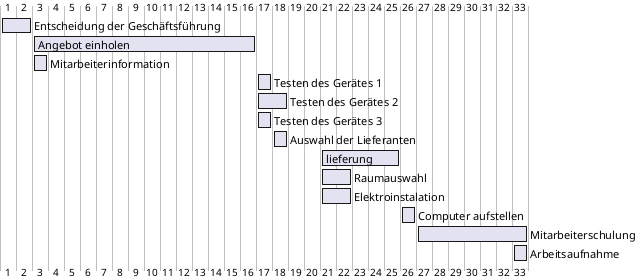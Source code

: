 @startgantt
[Entscheidung der Geschäftsführung] lasts 2 days
[Angebot einholen ] lasts 14 days
[Angebot einholen ] starts D+2
[Mitarbeiterinformation] lasts 1 day 
[Mitarbeiterinformation] starts D+2
[Testen des Gerätes 1 ] lasts 1 day 
[Testen des Gerätes 1 ] starts D+16
[Testen des Gerätes 2 ] lasts 2 days
[Testen des Gerätes 2 ] starts D+16
[Testen des Gerätes 3 ] lasts 1 day 
[Testen des Gerätes 3 ] starts D+16
[Auswahl der Lieferanten] lasts 1 day
[Auswahl der Lieferanten] starts D+17
[lieferung] lasts 5 days 
[lieferung] starts D+20
[Raumauswahl] lasts 2 days 
[Raumauswahl] starts D+20
[Elektroinstalation] lasts 2 days
[Elektroinstalation] starts D+20
[Computer aufstellen] lasts 1 day 
[Computer aufstellen] starts D+25
[Mitarbeiterschulung] lasts 7 days
[Mitarbeiterschulung] starts D+26
[Arbeitsaufnahme] lasts 1 day 
[Arbeitsaufnahme] starts D+32

@endgantt